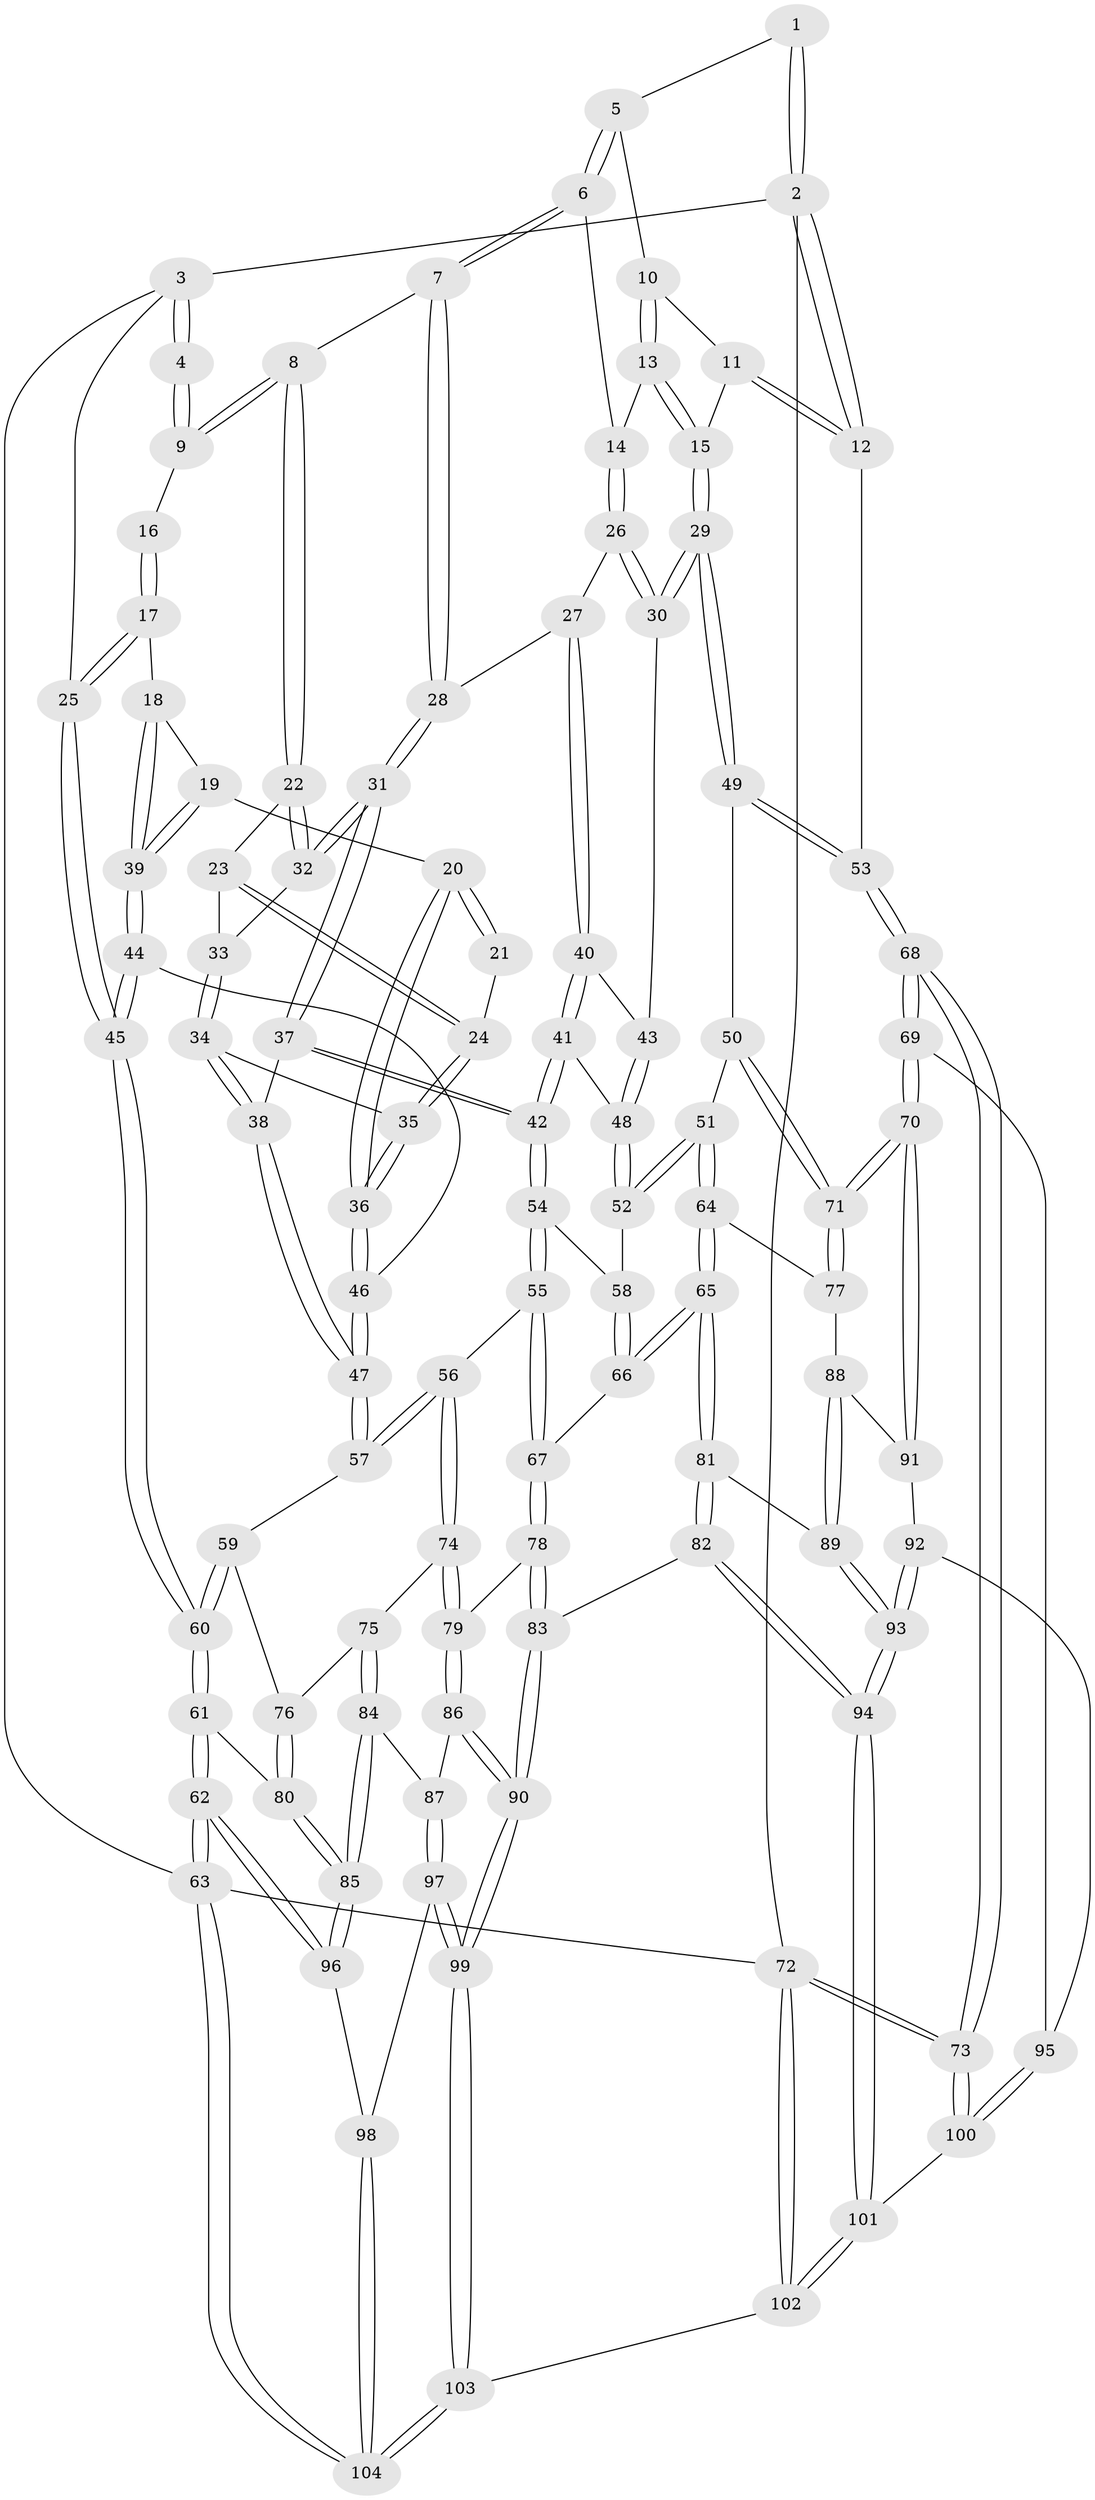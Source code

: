 // Generated by graph-tools (version 1.1) at 2025/17/03/09/25 04:17:18]
// undirected, 104 vertices, 257 edges
graph export_dot {
graph [start="1"]
  node [color=gray90,style=filled];
  1 [pos="+0.6971287197093369+0"];
  2 [pos="+1+0"];
  3 [pos="+0+0"];
  4 [pos="+0.40836504265484447+0"];
  5 [pos="+0.7189209357963864+0"];
  6 [pos="+0.6727784008653414+0.06367194442400471"];
  7 [pos="+0.5264020648288701+0.14062915317534413"];
  8 [pos="+0.4041316074607047+0.04415020711861489"];
  9 [pos="+0.3930748448336483+0.025407032800545893"];
  10 [pos="+0.816770262053228+0.05928912333947416"];
  11 [pos="+0.8611472544203267+0.07948987121287991"];
  12 [pos="+1+0"];
  13 [pos="+0.7787070776418274+0.1483250919580365"];
  14 [pos="+0.7115518717279127+0.166629461764803"];
  15 [pos="+0.9363213120553744+0.27819975811455055"];
  16 [pos="+0.2605650547096093+0.09745132976115746"];
  17 [pos="+0+0.08122809146015882"];
  18 [pos="+0.05021748029896533+0.16183235594665454"];
  19 [pos="+0.17892829395144216+0.24368870537888399"];
  20 [pos="+0.22636378414396433+0.2611248147005341"];
  21 [pos="+0.2602914121771147+0.10529762353419576"];
  22 [pos="+0.36847823857363726+0.20577189057923737"];
  23 [pos="+0.34577138233510113+0.2256045513602237"];
  24 [pos="+0.3164099419459179+0.24470120225896344"];
  25 [pos="+0+0"];
  26 [pos="+0.7087683951099095+0.19029995551812487"];
  27 [pos="+0.6043416788613294+0.24616890316977472"];
  28 [pos="+0.5408795971484801+0.20755397527480363"];
  29 [pos="+0.9601143513146014+0.32180234328860885"];
  30 [pos="+0.8127994718279846+0.3034884188311782"];
  31 [pos="+0.4752865169920489+0.2814356051121974"];
  32 [pos="+0.42784484913159904+0.25841007352583023"];
  33 [pos="+0.3814118483332746+0.2800468117536565"];
  34 [pos="+0.3557130397031224+0.32077456514358593"];
  35 [pos="+0.29505069710992443+0.26953450979370597"];
  36 [pos="+0.24453112452079367+0.2810630097759482"];
  37 [pos="+0.4572788593497094+0.37934616107098423"];
  38 [pos="+0.3755921760223322+0.3512738338517713"];
  39 [pos="+0.1191792503628757+0.3462481252437674"];
  40 [pos="+0.6387783974334262+0.3288371967964277"];
  41 [pos="+0.6203913368578742+0.3746370082441495"];
  42 [pos="+0.47667745454174976+0.4214273293882589"];
  43 [pos="+0.8029133876538543+0.30702614059343813"];
  44 [pos="+0.1216176599996376+0.37267494663068473"];
  45 [pos="+0+0.36854302148990814"];
  46 [pos="+0.2109486015328142+0.43616722603856"];
  47 [pos="+0.21285337768631346+0.4414034474328386"];
  48 [pos="+0.6799396795444732+0.45972152105101477"];
  49 [pos="+0.9714822015969912+0.3285579237945787"];
  50 [pos="+0.86279901027246+0.49251475403527906"];
  51 [pos="+0.7756774335741016+0.5617995483868954"];
  52 [pos="+0.6832445351657781+0.470282807005523"];
  53 [pos="+1+0.3097719615314713"];
  54 [pos="+0.4649324961752792+0.4781374743855095"];
  55 [pos="+0.46451170044245266+0.4785489094543621"];
  56 [pos="+0.313208254123291+0.5594533836043728"];
  57 [pos="+0.21477693478895232+0.47106481298182"];
  58 [pos="+0.5536499048279966+0.5228540823002961"];
  59 [pos="+0.08886032226880884+0.5371444186849654"];
  60 [pos="+0+0.5222233048418228"];
  61 [pos="+0+0.5799305385399571"];
  62 [pos="+0+1"];
  63 [pos="+0+1"];
  64 [pos="+0.7666268063125353+0.5925577626619989"];
  65 [pos="+0.6982387655659493+0.6589242364817808"];
  66 [pos="+0.5791100623934333+0.5660195973345171"];
  67 [pos="+0.5067098057942883+0.6566386544435034"];
  68 [pos="+1+0.7606344398567075"];
  69 [pos="+1+0.7532970688626138"];
  70 [pos="+1+0.7007915034036225"];
  71 [pos="+1+0.6887713572614327"];
  72 [pos="+1+1"];
  73 [pos="+1+0.9731121082511234"];
  74 [pos="+0.3133407642284532+0.5941618354365544"];
  75 [pos="+0.14510898545783266+0.6683790748944544"];
  76 [pos="+0.12289243985595924+0.6554754127441869"];
  77 [pos="+0.8314564529818618+0.6477151522068672"];
  78 [pos="+0.5062766540921882+0.6618073379738879"];
  79 [pos="+0.32289475285165414+0.6257612890056463"];
  80 [pos="+0.045158926489049525+0.7056648150204848"];
  81 [pos="+0.6891649580780871+0.6794182302306606"];
  82 [pos="+0.6344062478285241+0.773533930284526"];
  83 [pos="+0.5764810415145089+0.7820869162806968"];
  84 [pos="+0.16625152715678654+0.7385129919836892"];
  85 [pos="+0.08462826191367176+0.8109723171454205"];
  86 [pos="+0.3226661486067438+0.6571200648906679"];
  87 [pos="+0.27139248242586606+0.7592288210270077"];
  88 [pos="+0.8638427742403079+0.7382817957032619"];
  89 [pos="+0.837435562992286+0.7615095151746678"];
  90 [pos="+0.5115333046841419+0.8254512491422065"];
  91 [pos="+0.8699820552133183+0.7408593385110013"];
  92 [pos="+0.8939295329883055+0.7890781727281783"];
  93 [pos="+0.7987809353526565+0.8578934077497039"];
  94 [pos="+0.7622365756512945+0.9101603327734825"];
  95 [pos="+0.9744693307804179+0.8162128634280741"];
  96 [pos="+0.07179729254065675+0.8635219013458998"];
  97 [pos="+0.285585100060242+0.8604040230042894"];
  98 [pos="+0.14943940310770376+0.9088414993640821"];
  99 [pos="+0.4257371547165029+0.947568500446654"];
  100 [pos="+0.8211545282781156+0.9337648850243602"];
  101 [pos="+0.778516222341019+0.9476452553113734"];
  102 [pos="+0.7390095888978296+1"];
  103 [pos="+0.4475507570189629+1"];
  104 [pos="+0.1875415338315833+1"];
  1 -- 2;
  1 -- 2;
  1 -- 5;
  2 -- 3;
  2 -- 12;
  2 -- 12;
  2 -- 72;
  3 -- 4;
  3 -- 4;
  3 -- 25;
  3 -- 63;
  4 -- 9;
  4 -- 9;
  5 -- 6;
  5 -- 6;
  5 -- 10;
  6 -- 7;
  6 -- 7;
  6 -- 14;
  7 -- 8;
  7 -- 28;
  7 -- 28;
  8 -- 9;
  8 -- 9;
  8 -- 22;
  8 -- 22;
  9 -- 16;
  10 -- 11;
  10 -- 13;
  10 -- 13;
  11 -- 12;
  11 -- 12;
  11 -- 15;
  12 -- 53;
  13 -- 14;
  13 -- 15;
  13 -- 15;
  14 -- 26;
  14 -- 26;
  15 -- 29;
  15 -- 29;
  16 -- 17;
  16 -- 17;
  17 -- 18;
  17 -- 25;
  17 -- 25;
  18 -- 19;
  18 -- 39;
  18 -- 39;
  19 -- 20;
  19 -- 39;
  19 -- 39;
  20 -- 21;
  20 -- 21;
  20 -- 36;
  20 -- 36;
  21 -- 24;
  22 -- 23;
  22 -- 32;
  22 -- 32;
  23 -- 24;
  23 -- 24;
  23 -- 33;
  24 -- 35;
  24 -- 35;
  25 -- 45;
  25 -- 45;
  26 -- 27;
  26 -- 30;
  26 -- 30;
  27 -- 28;
  27 -- 40;
  27 -- 40;
  28 -- 31;
  28 -- 31;
  29 -- 30;
  29 -- 30;
  29 -- 49;
  29 -- 49;
  30 -- 43;
  31 -- 32;
  31 -- 32;
  31 -- 37;
  31 -- 37;
  32 -- 33;
  33 -- 34;
  33 -- 34;
  34 -- 35;
  34 -- 38;
  34 -- 38;
  35 -- 36;
  35 -- 36;
  36 -- 46;
  36 -- 46;
  37 -- 38;
  37 -- 42;
  37 -- 42;
  38 -- 47;
  38 -- 47;
  39 -- 44;
  39 -- 44;
  40 -- 41;
  40 -- 41;
  40 -- 43;
  41 -- 42;
  41 -- 42;
  41 -- 48;
  42 -- 54;
  42 -- 54;
  43 -- 48;
  43 -- 48;
  44 -- 45;
  44 -- 45;
  44 -- 46;
  45 -- 60;
  45 -- 60;
  46 -- 47;
  46 -- 47;
  47 -- 57;
  47 -- 57;
  48 -- 52;
  48 -- 52;
  49 -- 50;
  49 -- 53;
  49 -- 53;
  50 -- 51;
  50 -- 71;
  50 -- 71;
  51 -- 52;
  51 -- 52;
  51 -- 64;
  51 -- 64;
  52 -- 58;
  53 -- 68;
  53 -- 68;
  54 -- 55;
  54 -- 55;
  54 -- 58;
  55 -- 56;
  55 -- 67;
  55 -- 67;
  56 -- 57;
  56 -- 57;
  56 -- 74;
  56 -- 74;
  57 -- 59;
  58 -- 66;
  58 -- 66;
  59 -- 60;
  59 -- 60;
  59 -- 76;
  60 -- 61;
  60 -- 61;
  61 -- 62;
  61 -- 62;
  61 -- 80;
  62 -- 63;
  62 -- 63;
  62 -- 96;
  62 -- 96;
  63 -- 104;
  63 -- 104;
  63 -- 72;
  64 -- 65;
  64 -- 65;
  64 -- 77;
  65 -- 66;
  65 -- 66;
  65 -- 81;
  65 -- 81;
  66 -- 67;
  67 -- 78;
  67 -- 78;
  68 -- 69;
  68 -- 69;
  68 -- 73;
  68 -- 73;
  69 -- 70;
  69 -- 70;
  69 -- 95;
  70 -- 71;
  70 -- 71;
  70 -- 91;
  70 -- 91;
  71 -- 77;
  71 -- 77;
  72 -- 73;
  72 -- 73;
  72 -- 102;
  72 -- 102;
  73 -- 100;
  73 -- 100;
  74 -- 75;
  74 -- 79;
  74 -- 79;
  75 -- 76;
  75 -- 84;
  75 -- 84;
  76 -- 80;
  76 -- 80;
  77 -- 88;
  78 -- 79;
  78 -- 83;
  78 -- 83;
  79 -- 86;
  79 -- 86;
  80 -- 85;
  80 -- 85;
  81 -- 82;
  81 -- 82;
  81 -- 89;
  82 -- 83;
  82 -- 94;
  82 -- 94;
  83 -- 90;
  83 -- 90;
  84 -- 85;
  84 -- 85;
  84 -- 87;
  85 -- 96;
  85 -- 96;
  86 -- 87;
  86 -- 90;
  86 -- 90;
  87 -- 97;
  87 -- 97;
  88 -- 89;
  88 -- 89;
  88 -- 91;
  89 -- 93;
  89 -- 93;
  90 -- 99;
  90 -- 99;
  91 -- 92;
  92 -- 93;
  92 -- 93;
  92 -- 95;
  93 -- 94;
  93 -- 94;
  94 -- 101;
  94 -- 101;
  95 -- 100;
  95 -- 100;
  96 -- 98;
  97 -- 98;
  97 -- 99;
  97 -- 99;
  98 -- 104;
  98 -- 104;
  99 -- 103;
  99 -- 103;
  100 -- 101;
  101 -- 102;
  101 -- 102;
  102 -- 103;
  103 -- 104;
  103 -- 104;
}
